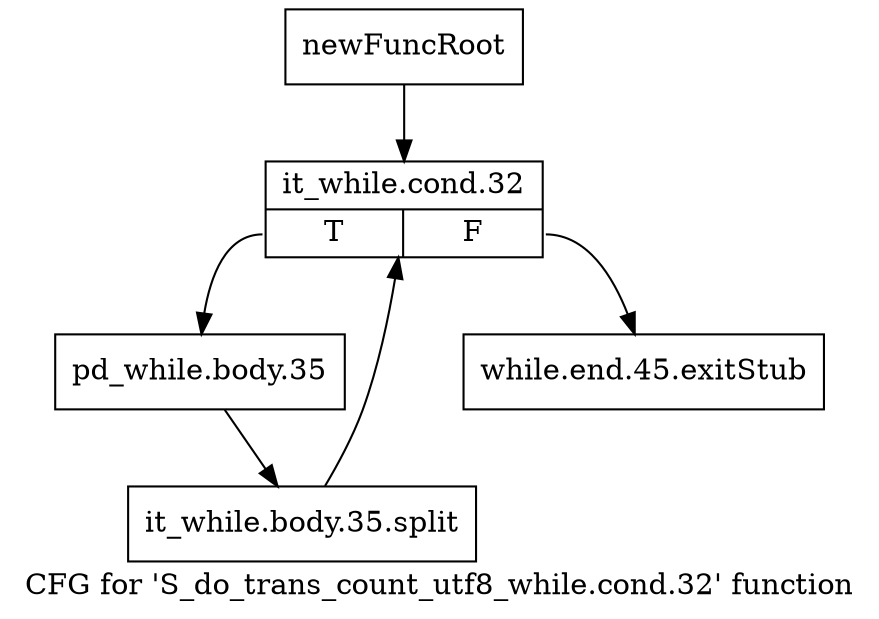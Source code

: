 digraph "CFG for 'S_do_trans_count_utf8_while.cond.32' function" {
	label="CFG for 'S_do_trans_count_utf8_while.cond.32' function";

	Node0x4b1d170 [shape=record,label="{newFuncRoot}"];
	Node0x4b1d170 -> Node0x4b1d210;
	Node0x4b1d1c0 [shape=record,label="{while.end.45.exitStub}"];
	Node0x4b1d210 [shape=record,label="{it_while.cond.32|{<s0>T|<s1>F}}"];
	Node0x4b1d210:s0 -> Node0x4b1d260;
	Node0x4b1d210:s1 -> Node0x4b1d1c0;
	Node0x4b1d260 [shape=record,label="{pd_while.body.35}"];
	Node0x4b1d260 -> Node0x6a82980;
	Node0x6a82980 [shape=record,label="{it_while.body.35.split}"];
	Node0x6a82980 -> Node0x4b1d210;
}
